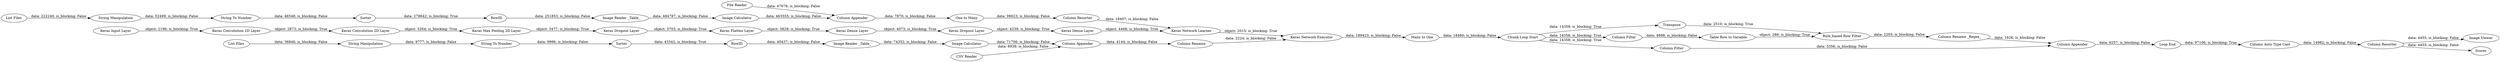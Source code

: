 digraph {
	"8297184952120173362_42" [label="Column Rename"]
	"2322937133757821799_85" [label="Image Viewer"]
	"-2650345071564926695_62" [label="Column Appender"]
	"6754179849833931651_51" [label="List Files"]
	"-8313386169695682553_59" [label=RowID]
	"6754179849833931651_62" [label="File Reader"]
	"-2650345071564926695_53" [label="Chunk Loop Start"]
	"2322937133757821799_198" [label="Keras Convolution 2D Layer"]
	"2322937133757821799_200" [label="Keras Dense Layer"]
	"8297184952120173362_52" [label="Image Reader _Table_"]
	"2322937133757821799_84" [label=Scorer]
	"-8313386169695682553_58" [label="String To Number"]
	"8297184952120173362_60" [label="Image Calculator"]
	"6754179849833931651_63" [label="Column Resorter"]
	"6754179849833931651_61" [label="One to Many"]
	"-2650345071564926695_63" [label="Loop End"]
	"2322937133757821799_210" [label="Keras Network Executor"]
	"6754179849833931651_54" [label="Column Appender"]
	"-2650345071564926695_56" [label="Column Filter"]
	"2322937133757821799_16" [label="Keras Network Learner"]
	"-2650345071564926695_65" [label="Column Resorter"]
	"2322937133757821799_197" [label="Keras Convolution 2D Layer"]
	"-2650345071564926695_20" [label="Many to One"]
	"6754179849833931651_60" [label="Image Calculator"]
	"8297184952120173362_53" [label="CSV Reader"]
	"-2650345071564926695_64" [label="Column Rename _Regex_"]
	"-2650345071564926695_61" [label="Column Filter"]
	"2322937133757821799_185" [label="Keras Input Layer"]
	"-2650345071564926695_55" [label="Table Row to Variable"]
	"8297184952120173362_54" [label="Column Appender"]
	"2322937133757821799_187" [label="Keras Max Pooling 2D Layer"]
	"7697698059364059751_57" [label=Sorter]
	"2322937133757821799_195" [label="Keras Dropout Layer"]
	"2322937133757821799_199" [label="Keras Dense Layer"]
	"6754179849833931651_52" [label="Image Reader _Table_"]
	"7697698059364059751_56" [label="String Manipulation"]
	"-2650345071564926695_57" [label=Transpose]
	"7697698059364059751_59" [label=RowID]
	"-8313386169695682553_56" [label="String Manipulation"]
	"-8313386169695682553_57" [label=Sorter]
	"7697698059364059751_58" [label="String To Number"]
	"2322937133757821799_190" [label="Keras Flatten Layer"]
	"2322937133757821799_196" [label="Keras Dropout Layer"]
	"-2650345071564926695_73" [label="Column Auto Type Cast"]
	"-2650345071564926695_60" [label="Rule_based Row Filter"]
	"8297184952120173362_51" [label="List Files"]
	"-2650345071564926695_60" -> "-2650345071564926695_64" [label="data: 2203; is_blocking: False"]
	"-2650345071564926695_63" -> "-2650345071564926695_73" [label="data: 97106; is_blocking: True"]
	"-2650345071564926695_53" -> "-2650345071564926695_56" [label="data: 14358; is_blocking: True"]
	"-2650345071564926695_64" -> "-2650345071564926695_62" [label="data: 1626; is_blocking: False"]
	"6754179849833931651_60" -> "6754179849833931651_54" [label="data: 463555; is_blocking: False"]
	"2322937133757821799_200" -> "2322937133757821799_16" [label="object: 4468; is_blocking: True"]
	"-2650345071564926695_61" -> "-2650345071564926695_62" [label="data: 5356; is_blocking: False"]
	"-2650345071564926695_65" -> "2322937133757821799_84" [label="data: 4455; is_blocking: False"]
	"2322937133757821799_16" -> "2322937133757821799_210" [label="object: 2015; is_blocking: True"]
	"-2650345071564926695_73" -> "-2650345071564926695_65" [label="data: 14982; is_blocking: False"]
	"-8313386169695682553_59" -> "8297184952120173362_52" [label="data: 40437; is_blocking: False"]
	"-8313386169695682553_58" -> "-8313386169695682553_57" [label="data: 9996; is_blocking: False"]
	"2322937133757821799_195" -> "2322937133757821799_190" [label="object: 3703; is_blocking: True"]
	"6754179849833931651_54" -> "6754179849833931651_61" [label="data: 7870; is_blocking: False"]
	"-2650345071564926695_57" -> "-2650345071564926695_60" [label="data: 2510; is_blocking: True"]
	"7697698059364059751_56" -> "7697698059364059751_58" [label="data: 52499; is_blocking: False"]
	"6754179849833931651_52" -> "6754179849833931651_60" [label="data: 484787; is_blocking: False"]
	"-8313386169695682553_57" -> "-8313386169695682553_59" [label="data: 43342; is_blocking: True"]
	"8297184952120173362_51" -> "-8313386169695682553_56" [label="data: 36846; is_blocking: False"]
	"8297184952120173362_52" -> "8297184952120173362_60" [label="data: 74352; is_blocking: False"]
	"2322937133757821799_197" -> "2322937133757821799_198" [label="object: 2873; is_blocking: True"]
	"-2650345071564926695_62" -> "-2650345071564926695_63" [label="data: 6257; is_blocking: False"]
	"-2650345071564926695_56" -> "-2650345071564926695_55" [label="data: 4898; is_blocking: False"]
	"-8313386169695682553_56" -> "-8313386169695682553_58" [label="data: 9777; is_blocking: False"]
	"8297184952120173362_42" -> "2322937133757821799_210" [label="data: 2224; is_blocking: False"]
	"2322937133757821799_198" -> "2322937133757821799_187" [label="object: 3264; is_blocking: True"]
	"2322937133757821799_187" -> "2322937133757821799_195" [label="object: 3477; is_blocking: True"]
	"6754179849833931651_62" -> "6754179849833931651_54" [label="data: 47678; is_blocking: False"]
	"8297184952120173362_54" -> "8297184952120173362_42" [label="data: 4144; is_blocking: False"]
	"2322937133757821799_196" -> "2322937133757821799_200" [label="object: 4239; is_blocking: True"]
	"7697698059364059751_57" -> "7697698059364059751_59" [label="data: 278642; is_blocking: True"]
	"8297184952120173362_53" -> "8297184952120173362_54" [label="data: 8938; is_blocking: False"]
	"-2650345071564926695_20" -> "-2650345071564926695_53" [label="data: 18480; is_blocking: False"]
	"-2650345071564926695_53" -> "-2650345071564926695_57" [label="data: 14358; is_blocking: True"]
	"2322937133757821799_199" -> "2322937133757821799_196" [label="object: 4073; is_blocking: True"]
	"2322937133757821799_210" -> "-2650345071564926695_20" [label="data: 189423; is_blocking: False"]
	"6754179849833931651_51" -> "7697698059364059751_56" [label="data: 222240; is_blocking: False"]
	"2322937133757821799_190" -> "2322937133757821799_199" [label="object: 3828; is_blocking: True"]
	"7697698059364059751_58" -> "7697698059364059751_57" [label="data: 46548; is_blocking: False"]
	"8297184952120173362_60" -> "8297184952120173362_54" [label="data: 71706; is_blocking: False"]
	"6754179849833931651_61" -> "6754179849833931651_63" [label="data: 99623; is_blocking: False"]
	"-2650345071564926695_55" -> "-2650345071564926695_60" [label="object: 288; is_blocking: True"]
	"2322937133757821799_185" -> "2322937133757821799_197" [label="object: 2196; is_blocking: True"]
	"-2650345071564926695_53" -> "-2650345071564926695_61" [label="data: 14358; is_blocking: True"]
	"-2650345071564926695_65" -> "2322937133757821799_85" [label="data: 4455; is_blocking: False"]
	"6754179849833931651_63" -> "2322937133757821799_16" [label="data: 18407; is_blocking: False"]
	"7697698059364059751_59" -> "6754179849833931651_52" [label="data: 251853; is_blocking: False"]
	rankdir=LR
}
